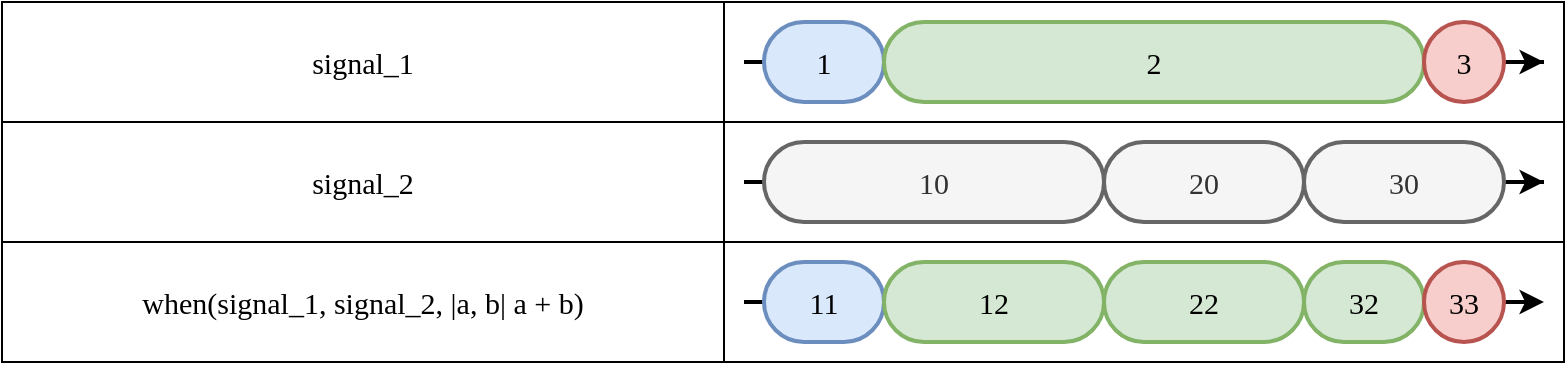 <mxfile version="23.1.4" type="device">
  <diagram name="Page-1" id="dFmc4SeiALAdxSmlRPcr">
    <mxGraphModel dx="1195" dy="588" grid="1" gridSize="10" guides="1" tooltips="1" connect="1" arrows="1" fold="1" page="1" pageScale="1" pageWidth="827" pageHeight="1169" math="0" shadow="0">
      <root>
        <mxCell id="0" />
        <mxCell id="1" parent="0" />
        <mxCell id="OYaM7oI7Gwu251D2yHhQ-25" value="" style="shape=table;startSize=0;container=1;collapsible=0;childLayout=tableLayout;fontSize=15;align=center;fontFamily=Lucida Console;strokeWidth=1;fillColor=none;" parent="1" vertex="1">
          <mxGeometry x="19" y="520" width="781" height="180" as="geometry" />
        </mxCell>
        <mxCell id="OYaM7oI7Gwu251D2yHhQ-43" style="shape=tableRow;horizontal=0;startSize=0;swimlaneHead=0;swimlaneBody=0;strokeColor=inherit;top=0;left=0;bottom=0;right=0;collapsible=0;dropTarget=0;fillColor=none;points=[[0,0.5],[1,0.5]];portConstraint=eastwest;fontSize=15;fontFamily=Lucida Console;strokeWidth=2;" parent="OYaM7oI7Gwu251D2yHhQ-25" vertex="1">
          <mxGeometry width="781" height="60" as="geometry" />
        </mxCell>
        <mxCell id="OYaM7oI7Gwu251D2yHhQ-44" value="signal_1" style="shape=partialRectangle;html=1;whiteSpace=wrap;connectable=0;strokeColor=inherit;overflow=hidden;fillColor=none;top=0;left=0;bottom=0;right=0;pointerEvents=1;fontSize=15;fontFamily=Lucida Console;align=center;strokeWidth=2;" parent="OYaM7oI7Gwu251D2yHhQ-43" vertex="1">
          <mxGeometry width="361" height="60" as="geometry">
            <mxRectangle width="361" height="60" as="alternateBounds" />
          </mxGeometry>
        </mxCell>
        <mxCell id="OYaM7oI7Gwu251D2yHhQ-45" style="shape=partialRectangle;html=1;whiteSpace=wrap;connectable=0;strokeColor=inherit;overflow=hidden;fillColor=none;top=0;left=0;bottom=0;right=0;pointerEvents=1;fontSize=15;fontFamily=Lucida Console;align=center;strokeWidth=2;" parent="OYaM7oI7Gwu251D2yHhQ-43" vertex="1">
          <mxGeometry x="361" width="420" height="60" as="geometry">
            <mxRectangle width="420" height="60" as="alternateBounds" />
          </mxGeometry>
        </mxCell>
        <mxCell id="OYaM7oI7Gwu251D2yHhQ-26" value="" style="shape=tableRow;horizontal=0;startSize=0;swimlaneHead=0;swimlaneBody=0;strokeColor=inherit;top=0;left=0;bottom=0;right=0;collapsible=0;dropTarget=0;fillColor=none;points=[[0,0.5],[1,0.5]];portConstraint=eastwest;fontSize=15;fontFamily=Lucida Console;strokeWidth=2;" parent="OYaM7oI7Gwu251D2yHhQ-25" vertex="1">
          <mxGeometry y="60" width="781" height="60" as="geometry" />
        </mxCell>
        <mxCell id="OYaM7oI7Gwu251D2yHhQ-27" value="signal_2" style="shape=partialRectangle;html=1;whiteSpace=wrap;connectable=0;strokeColor=inherit;overflow=hidden;fillColor=none;top=0;left=0;bottom=0;right=0;pointerEvents=1;fontSize=15;fontFamily=Lucida Console;align=center;strokeWidth=2;" parent="OYaM7oI7Gwu251D2yHhQ-26" vertex="1">
          <mxGeometry width="361" height="60" as="geometry">
            <mxRectangle width="361" height="60" as="alternateBounds" />
          </mxGeometry>
        </mxCell>
        <mxCell id="OYaM7oI7Gwu251D2yHhQ-28" value="" style="shape=partialRectangle;html=1;whiteSpace=wrap;connectable=0;strokeColor=inherit;overflow=hidden;fillColor=none;top=0;left=0;bottom=0;right=0;pointerEvents=1;fontSize=15;fontFamily=Lucida Console;align=center;strokeWidth=2;" parent="OYaM7oI7Gwu251D2yHhQ-26" vertex="1">
          <mxGeometry x="361" width="420" height="60" as="geometry">
            <mxRectangle width="420" height="60" as="alternateBounds" />
          </mxGeometry>
        </mxCell>
        <mxCell id="OYaM7oI7Gwu251D2yHhQ-30" value="" style="shape=tableRow;horizontal=0;startSize=0;swimlaneHead=0;swimlaneBody=0;strokeColor=inherit;top=0;left=0;bottom=0;right=0;collapsible=0;dropTarget=0;fillColor=none;points=[[0,0.5],[1,0.5]];portConstraint=eastwest;fontSize=15;fontFamily=Lucida Console;strokeWidth=2;" parent="OYaM7oI7Gwu251D2yHhQ-25" vertex="1">
          <mxGeometry y="120" width="781" height="60" as="geometry" />
        </mxCell>
        <mxCell id="OYaM7oI7Gwu251D2yHhQ-31" value="when(signal_1,&amp;nbsp;signal_2, |a, b| a + b)" style="shape=partialRectangle;html=1;whiteSpace=wrap;connectable=0;strokeColor=inherit;overflow=hidden;fillColor=none;top=0;left=0;bottom=0;right=0;pointerEvents=1;fontSize=15;fontFamily=Lucida Console;align=center;strokeWidth=2;" parent="OYaM7oI7Gwu251D2yHhQ-30" vertex="1">
          <mxGeometry width="361" height="60" as="geometry">
            <mxRectangle width="361" height="60" as="alternateBounds" />
          </mxGeometry>
        </mxCell>
        <mxCell id="OYaM7oI7Gwu251D2yHhQ-32" value="" style="shape=partialRectangle;html=1;whiteSpace=wrap;connectable=0;strokeColor=inherit;overflow=hidden;fillColor=none;top=0;left=0;bottom=0;right=0;pointerEvents=1;fontSize=15;fontFamily=Lucida Console;align=center;strokeWidth=2;" parent="OYaM7oI7Gwu251D2yHhQ-30" vertex="1">
          <mxGeometry x="361" width="420" height="60" as="geometry">
            <mxRectangle width="420" height="60" as="alternateBounds" />
          </mxGeometry>
        </mxCell>
        <mxCell id="OYaM7oI7Gwu251D2yHhQ-38" value="" style="group;fontFamily=Lucida Console;fontSize=15;strokeWidth=2;" parent="1" vertex="1" connectable="0">
          <mxGeometry x="390" y="650" width="400" height="40" as="geometry" />
        </mxCell>
        <mxCell id="OYaM7oI7Gwu251D2yHhQ-2" value="" style="endArrow=classic;html=1;rounded=0;endFill=1;fontFamily=Lucida Console;fontSize=15;strokeWidth=2;" parent="OYaM7oI7Gwu251D2yHhQ-38" edge="1">
          <mxGeometry width="50" height="50" relative="1" as="geometry">
            <mxPoint x="380" y="20" as="sourcePoint" />
            <mxPoint x="400" y="20" as="targetPoint" />
          </mxGeometry>
        </mxCell>
        <mxCell id="OYaM7oI7Gwu251D2yHhQ-16" value="" style="endArrow=none;html=1;rounded=0;endFill=0;fontFamily=Lucida Console;fontSize=15;strokeWidth=2;" parent="OYaM7oI7Gwu251D2yHhQ-38" edge="1">
          <mxGeometry width="50" height="50" relative="1" as="geometry">
            <mxPoint y="20" as="sourcePoint" />
            <mxPoint x="124" y="20" as="targetPoint" />
          </mxGeometry>
        </mxCell>
        <mxCell id="OYaM7oI7Gwu251D2yHhQ-21" value="" style="endArrow=none;html=1;rounded=0;endFill=0;fontFamily=Lucida Console;fontSize=15;strokeWidth=2;" parent="OYaM7oI7Gwu251D2yHhQ-38" edge="1">
          <mxGeometry width="50" height="50" relative="1" as="geometry">
            <mxPoint x="164" y="20" as="sourcePoint" />
            <mxPoint x="270" y="20" as="targetPoint" />
          </mxGeometry>
        </mxCell>
        <mxCell id="OYaM7oI7Gwu251D2yHhQ-20" value="" style="endArrow=none;html=1;rounded=0;endFill=0;fontFamily=Lucida Console;fontSize=15;strokeWidth=2;" parent="OYaM7oI7Gwu251D2yHhQ-38" edge="1">
          <mxGeometry width="50" height="50" relative="1" as="geometry">
            <mxPoint x="270" y="20" as="sourcePoint" />
            <mxPoint x="340" y="20" as="targetPoint" />
          </mxGeometry>
        </mxCell>
        <mxCell id="T6vPmYs071VJ5gS5fuKt-10" value="11" style="rounded=1;whiteSpace=wrap;html=1;arcSize=50;fillColor=#dae8fc;strokeColor=#6c8ebf;strokeWidth=2;fontFamily=Lucida Console;fontSize=15;" vertex="1" parent="OYaM7oI7Gwu251D2yHhQ-38">
          <mxGeometry x="10" width="60" height="40" as="geometry" />
        </mxCell>
        <mxCell id="T6vPmYs071VJ5gS5fuKt-11" value="12" style="rounded=1;whiteSpace=wrap;html=1;arcSize=50;fillColor=#d5e8d4;strokeColor=#82b366;strokeWidth=2;fontFamily=Lucida Console;fontSize=15;" vertex="1" parent="OYaM7oI7Gwu251D2yHhQ-38">
          <mxGeometry x="70" width="110" height="40" as="geometry" />
        </mxCell>
        <mxCell id="T6vPmYs071VJ5gS5fuKt-13" value="22" style="rounded=1;whiteSpace=wrap;html=1;arcSize=50;fillColor=#d5e8d4;strokeColor=#82b366;strokeWidth=2;fontFamily=Lucida Console;fontSize=15;" vertex="1" parent="OYaM7oI7Gwu251D2yHhQ-38">
          <mxGeometry x="180" width="100" height="40" as="geometry" />
        </mxCell>
        <mxCell id="T6vPmYs071VJ5gS5fuKt-14" value="32" style="rounded=1;whiteSpace=wrap;html=1;arcSize=50;fillColor=#d5e8d4;strokeColor=#82b366;strokeWidth=2;fontFamily=Lucida Console;fontSize=15;" vertex="1" parent="OYaM7oI7Gwu251D2yHhQ-38">
          <mxGeometry x="280" width="60" height="40" as="geometry" />
        </mxCell>
        <mxCell id="T6vPmYs071VJ5gS5fuKt-15" value="33" style="rounded=1;whiteSpace=wrap;html=1;arcSize=50;fillColor=#f8cecc;strokeColor=#b85450;strokeWidth=2;fontFamily=Lucida Console;fontSize=15;" vertex="1" parent="OYaM7oI7Gwu251D2yHhQ-38">
          <mxGeometry x="340" width="40" height="40" as="geometry" />
        </mxCell>
        <mxCell id="OYaM7oI7Gwu251D2yHhQ-39" value="" style="group;fontFamily=Lucida Console;fontSize=15;strokeWidth=2;" parent="1" vertex="1" connectable="0">
          <mxGeometry x="390" y="590" width="400" height="40" as="geometry" />
        </mxCell>
        <mxCell id="OYaM7oI7Gwu251D2yHhQ-1" value="" style="endArrow=classic;html=1;rounded=0;fontFamily=Lucida Console;fontSize=15;strokeWidth=2;" parent="OYaM7oI7Gwu251D2yHhQ-39" edge="1">
          <mxGeometry width="50" height="50" relative="1" as="geometry">
            <mxPoint x="270.0" y="20" as="sourcePoint" />
            <mxPoint x="400" y="20" as="targetPoint" />
          </mxGeometry>
        </mxCell>
        <mxCell id="OYaM7oI7Gwu251D2yHhQ-6" value="" style="endArrow=none;html=1;rounded=0;endFill=0;fontFamily=Lucida Console;fontSize=15;strokeWidth=2;" parent="OYaM7oI7Gwu251D2yHhQ-39" edge="1">
          <mxGeometry width="50" height="50" relative="1" as="geometry">
            <mxPoint y="20" as="sourcePoint" />
            <mxPoint x="124" y="20" as="targetPoint" />
          </mxGeometry>
        </mxCell>
        <mxCell id="OYaM7oI7Gwu251D2yHhQ-9" value="" style="endArrow=none;html=1;rounded=0;endFill=0;fontFamily=Lucida Console;fontSize=15;strokeWidth=2;" parent="OYaM7oI7Gwu251D2yHhQ-39" target="OYaM7oI7Gwu251D2yHhQ-7" edge="1">
          <mxGeometry width="50" height="50" relative="1" as="geometry">
            <mxPoint x="164" y="20" as="sourcePoint" />
            <mxPoint x="400" y="20" as="targetPoint" />
          </mxGeometry>
        </mxCell>
        <mxCell id="OYaM7oI7Gwu251D2yHhQ-10" value="" style="endArrow=none;html=1;rounded=0;endFill=0;fontFamily=Lucida Console;fontSize=15;strokeWidth=2;" parent="OYaM7oI7Gwu251D2yHhQ-39" edge="1">
          <mxGeometry width="50" height="50" relative="1" as="geometry">
            <mxPoint x="220" y="20" as="sourcePoint" />
            <mxPoint x="270" y="20" as="targetPoint" />
          </mxGeometry>
        </mxCell>
        <mxCell id="T6vPmYs071VJ5gS5fuKt-7" value="10" style="rounded=1;whiteSpace=wrap;html=1;arcSize=50;fillColor=#f5f5f5;strokeColor=#666666;strokeWidth=2;fontFamily=Lucida Console;fontSize=15;fontColor=#333333;" vertex="1" parent="OYaM7oI7Gwu251D2yHhQ-39">
          <mxGeometry x="10" width="170" height="40" as="geometry" />
        </mxCell>
        <mxCell id="T6vPmYs071VJ5gS5fuKt-8" value="20" style="rounded=1;whiteSpace=wrap;html=1;arcSize=50;fillColor=#f5f5f5;strokeColor=#666666;strokeWidth=2;fontFamily=Lucida Console;fontSize=15;fontColor=#333333;" vertex="1" parent="OYaM7oI7Gwu251D2yHhQ-39">
          <mxGeometry x="180" width="100" height="40" as="geometry" />
        </mxCell>
        <mxCell id="T6vPmYs071VJ5gS5fuKt-9" value="30" style="rounded=1;whiteSpace=wrap;html=1;arcSize=50;fillColor=#f5f5f5;strokeColor=#666666;strokeWidth=2;fontFamily=Lucida Console;fontSize=15;fontColor=#333333;" vertex="1" parent="OYaM7oI7Gwu251D2yHhQ-39">
          <mxGeometry x="280" width="100" height="40" as="geometry" />
        </mxCell>
        <mxCell id="OYaM7oI7Gwu251D2yHhQ-46" value="" style="group;fontFamily=Lucida Console;fontSize=15;strokeWidth=2;" parent="1" vertex="1" connectable="0">
          <mxGeometry x="390" y="530" width="400" height="40" as="geometry" />
        </mxCell>
        <mxCell id="OYaM7oI7Gwu251D2yHhQ-47" value="" style="endArrow=classic;html=1;rounded=0;fontFamily=Lucida Console;fontSize=15;strokeWidth=2;" parent="OYaM7oI7Gwu251D2yHhQ-46" edge="1">
          <mxGeometry width="50" height="50" relative="1" as="geometry">
            <mxPoint x="380" y="20" as="sourcePoint" />
            <mxPoint x="400" y="20" as="targetPoint" />
          </mxGeometry>
        </mxCell>
        <mxCell id="OYaM7oI7Gwu251D2yHhQ-48" value="" style="endArrow=none;html=1;rounded=0;endFill=0;fontFamily=Lucida Console;fontSize=15;strokeWidth=2;" parent="OYaM7oI7Gwu251D2yHhQ-46" edge="1">
          <mxGeometry width="50" height="50" relative="1" as="geometry">
            <mxPoint y="20" as="sourcePoint" />
            <mxPoint x="10" y="20" as="targetPoint" />
          </mxGeometry>
        </mxCell>
        <mxCell id="OYaM7oI7Gwu251D2yHhQ-50" value="" style="endArrow=none;html=1;rounded=0;endFill=0;fontFamily=Lucida Console;fontSize=15;strokeWidth=2;" parent="OYaM7oI7Gwu251D2yHhQ-46" target="OYaM7oI7Gwu251D2yHhQ-51" edge="1">
          <mxGeometry width="50" height="50" relative="1" as="geometry">
            <mxPoint x="50" y="20" as="sourcePoint" />
            <mxPoint x="400" y="20" as="targetPoint" />
          </mxGeometry>
        </mxCell>
        <mxCell id="OYaM7oI7Gwu251D2yHhQ-52" value="" style="endArrow=none;html=1;rounded=0;endFill=0;fontFamily=Lucida Console;fontSize=15;strokeWidth=2;" parent="OYaM7oI7Gwu251D2yHhQ-46" target="OYaM7oI7Gwu251D2yHhQ-53" edge="1">
          <mxGeometry width="50" height="50" relative="1" as="geometry">
            <mxPoint x="110" y="20" as="sourcePoint" />
            <mxPoint x="400" y="20" as="targetPoint" />
          </mxGeometry>
        </mxCell>
        <mxCell id="T6vPmYs071VJ5gS5fuKt-2" value="1" style="rounded=1;whiteSpace=wrap;html=1;arcSize=50;fillColor=#dae8fc;strokeColor=#6c8ebf;strokeWidth=2;fontFamily=Lucida Console;fontSize=15;" vertex="1" parent="OYaM7oI7Gwu251D2yHhQ-46">
          <mxGeometry x="10" width="60" height="40" as="geometry" />
        </mxCell>
        <mxCell id="T6vPmYs071VJ5gS5fuKt-3" value="2" style="rounded=1;whiteSpace=wrap;html=1;arcSize=50;fillColor=#d5e8d4;strokeColor=#82b366;strokeWidth=2;fontFamily=Lucida Console;fontSize=15;" vertex="1" parent="OYaM7oI7Gwu251D2yHhQ-46">
          <mxGeometry x="70" width="270" height="40" as="geometry" />
        </mxCell>
        <mxCell id="T6vPmYs071VJ5gS5fuKt-4" value="3" style="rounded=1;whiteSpace=wrap;html=1;arcSize=50;fillColor=#f8cecc;strokeColor=#b85450;strokeWidth=2;fontFamily=Lucida Console;fontSize=15;" vertex="1" parent="OYaM7oI7Gwu251D2yHhQ-46">
          <mxGeometry x="340" width="40" height="40" as="geometry" />
        </mxCell>
      </root>
    </mxGraphModel>
  </diagram>
</mxfile>
